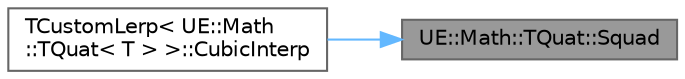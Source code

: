 digraph "UE::Math::TQuat::Squad"
{
 // INTERACTIVE_SVG=YES
 // LATEX_PDF_SIZE
  bgcolor="transparent";
  edge [fontname=Helvetica,fontsize=10,labelfontname=Helvetica,labelfontsize=10];
  node [fontname=Helvetica,fontsize=10,shape=box,height=0.2,width=0.4];
  rankdir="RL";
  Node1 [id="Node000001",label="UE::Math::TQuat::Squad",height=0.2,width=0.4,color="gray40", fillcolor="grey60", style="filled", fontcolor="black",tooltip="Given start and end quaternions of quat1 and quat2, and tangents at those points tang1 and tang2,..."];
  Node1 -> Node2 [id="edge1_Node000001_Node000002",dir="back",color="steelblue1",style="solid",tooltip=" "];
  Node2 [id="Node000002",label="TCustomLerp\< UE::Math\l::TQuat\< T \> \>::CubicInterp",height=0.2,width=0.4,color="grey40", fillcolor="white", style="filled",URL="$d3/dff/structTCustomLerp_3_01UE_1_1Math_1_1TQuat_3_01T_01_4_01_4.html#a6e72e984dbd4aa2b3d3d5979d3e0ce96",tooltip=" "];
}
